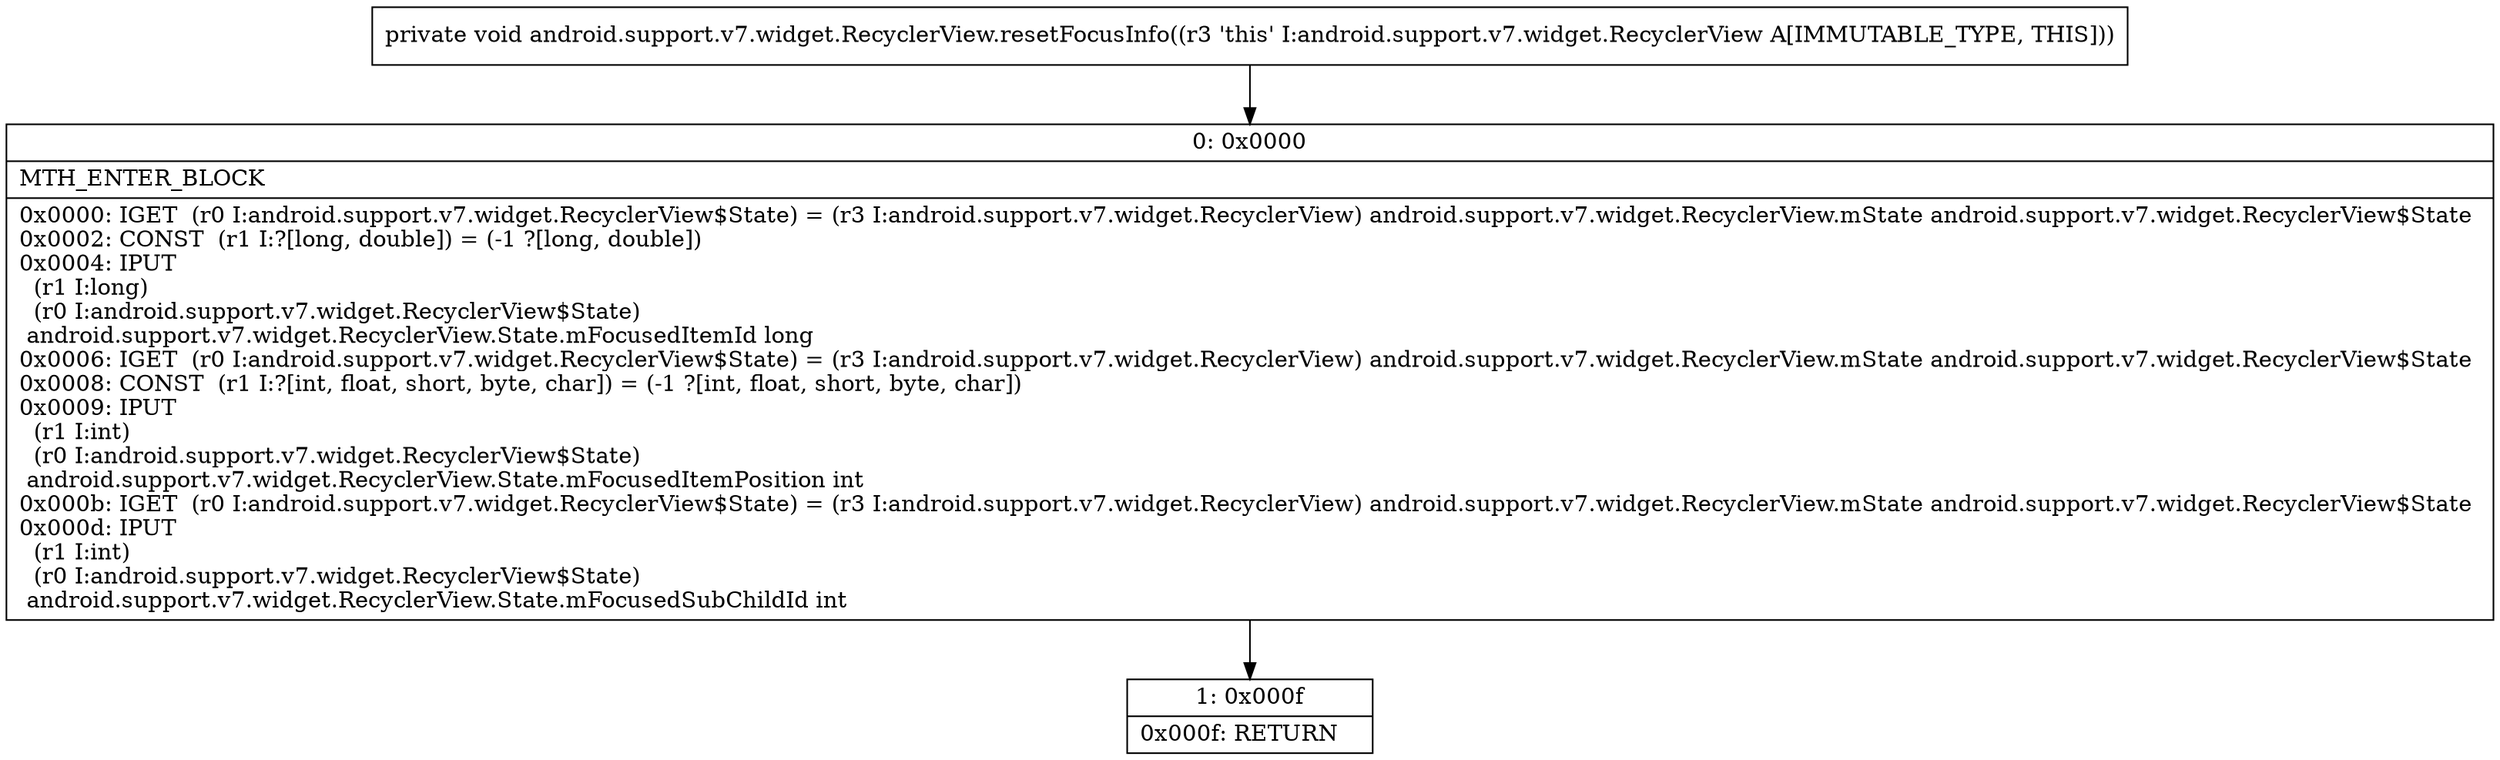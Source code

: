 digraph "CFG forandroid.support.v7.widget.RecyclerView.resetFocusInfo()V" {
Node_0 [shape=record,label="{0\:\ 0x0000|MTH_ENTER_BLOCK\l|0x0000: IGET  (r0 I:android.support.v7.widget.RecyclerView$State) = (r3 I:android.support.v7.widget.RecyclerView) android.support.v7.widget.RecyclerView.mState android.support.v7.widget.RecyclerView$State \l0x0002: CONST  (r1 I:?[long, double]) = (\-1 ?[long, double]) \l0x0004: IPUT  \l  (r1 I:long)\l  (r0 I:android.support.v7.widget.RecyclerView$State)\l android.support.v7.widget.RecyclerView.State.mFocusedItemId long \l0x0006: IGET  (r0 I:android.support.v7.widget.RecyclerView$State) = (r3 I:android.support.v7.widget.RecyclerView) android.support.v7.widget.RecyclerView.mState android.support.v7.widget.RecyclerView$State \l0x0008: CONST  (r1 I:?[int, float, short, byte, char]) = (\-1 ?[int, float, short, byte, char]) \l0x0009: IPUT  \l  (r1 I:int)\l  (r0 I:android.support.v7.widget.RecyclerView$State)\l android.support.v7.widget.RecyclerView.State.mFocusedItemPosition int \l0x000b: IGET  (r0 I:android.support.v7.widget.RecyclerView$State) = (r3 I:android.support.v7.widget.RecyclerView) android.support.v7.widget.RecyclerView.mState android.support.v7.widget.RecyclerView$State \l0x000d: IPUT  \l  (r1 I:int)\l  (r0 I:android.support.v7.widget.RecyclerView$State)\l android.support.v7.widget.RecyclerView.State.mFocusedSubChildId int \l}"];
Node_1 [shape=record,label="{1\:\ 0x000f|0x000f: RETURN   \l}"];
MethodNode[shape=record,label="{private void android.support.v7.widget.RecyclerView.resetFocusInfo((r3 'this' I:android.support.v7.widget.RecyclerView A[IMMUTABLE_TYPE, THIS])) }"];
MethodNode -> Node_0;
Node_0 -> Node_1;
}

